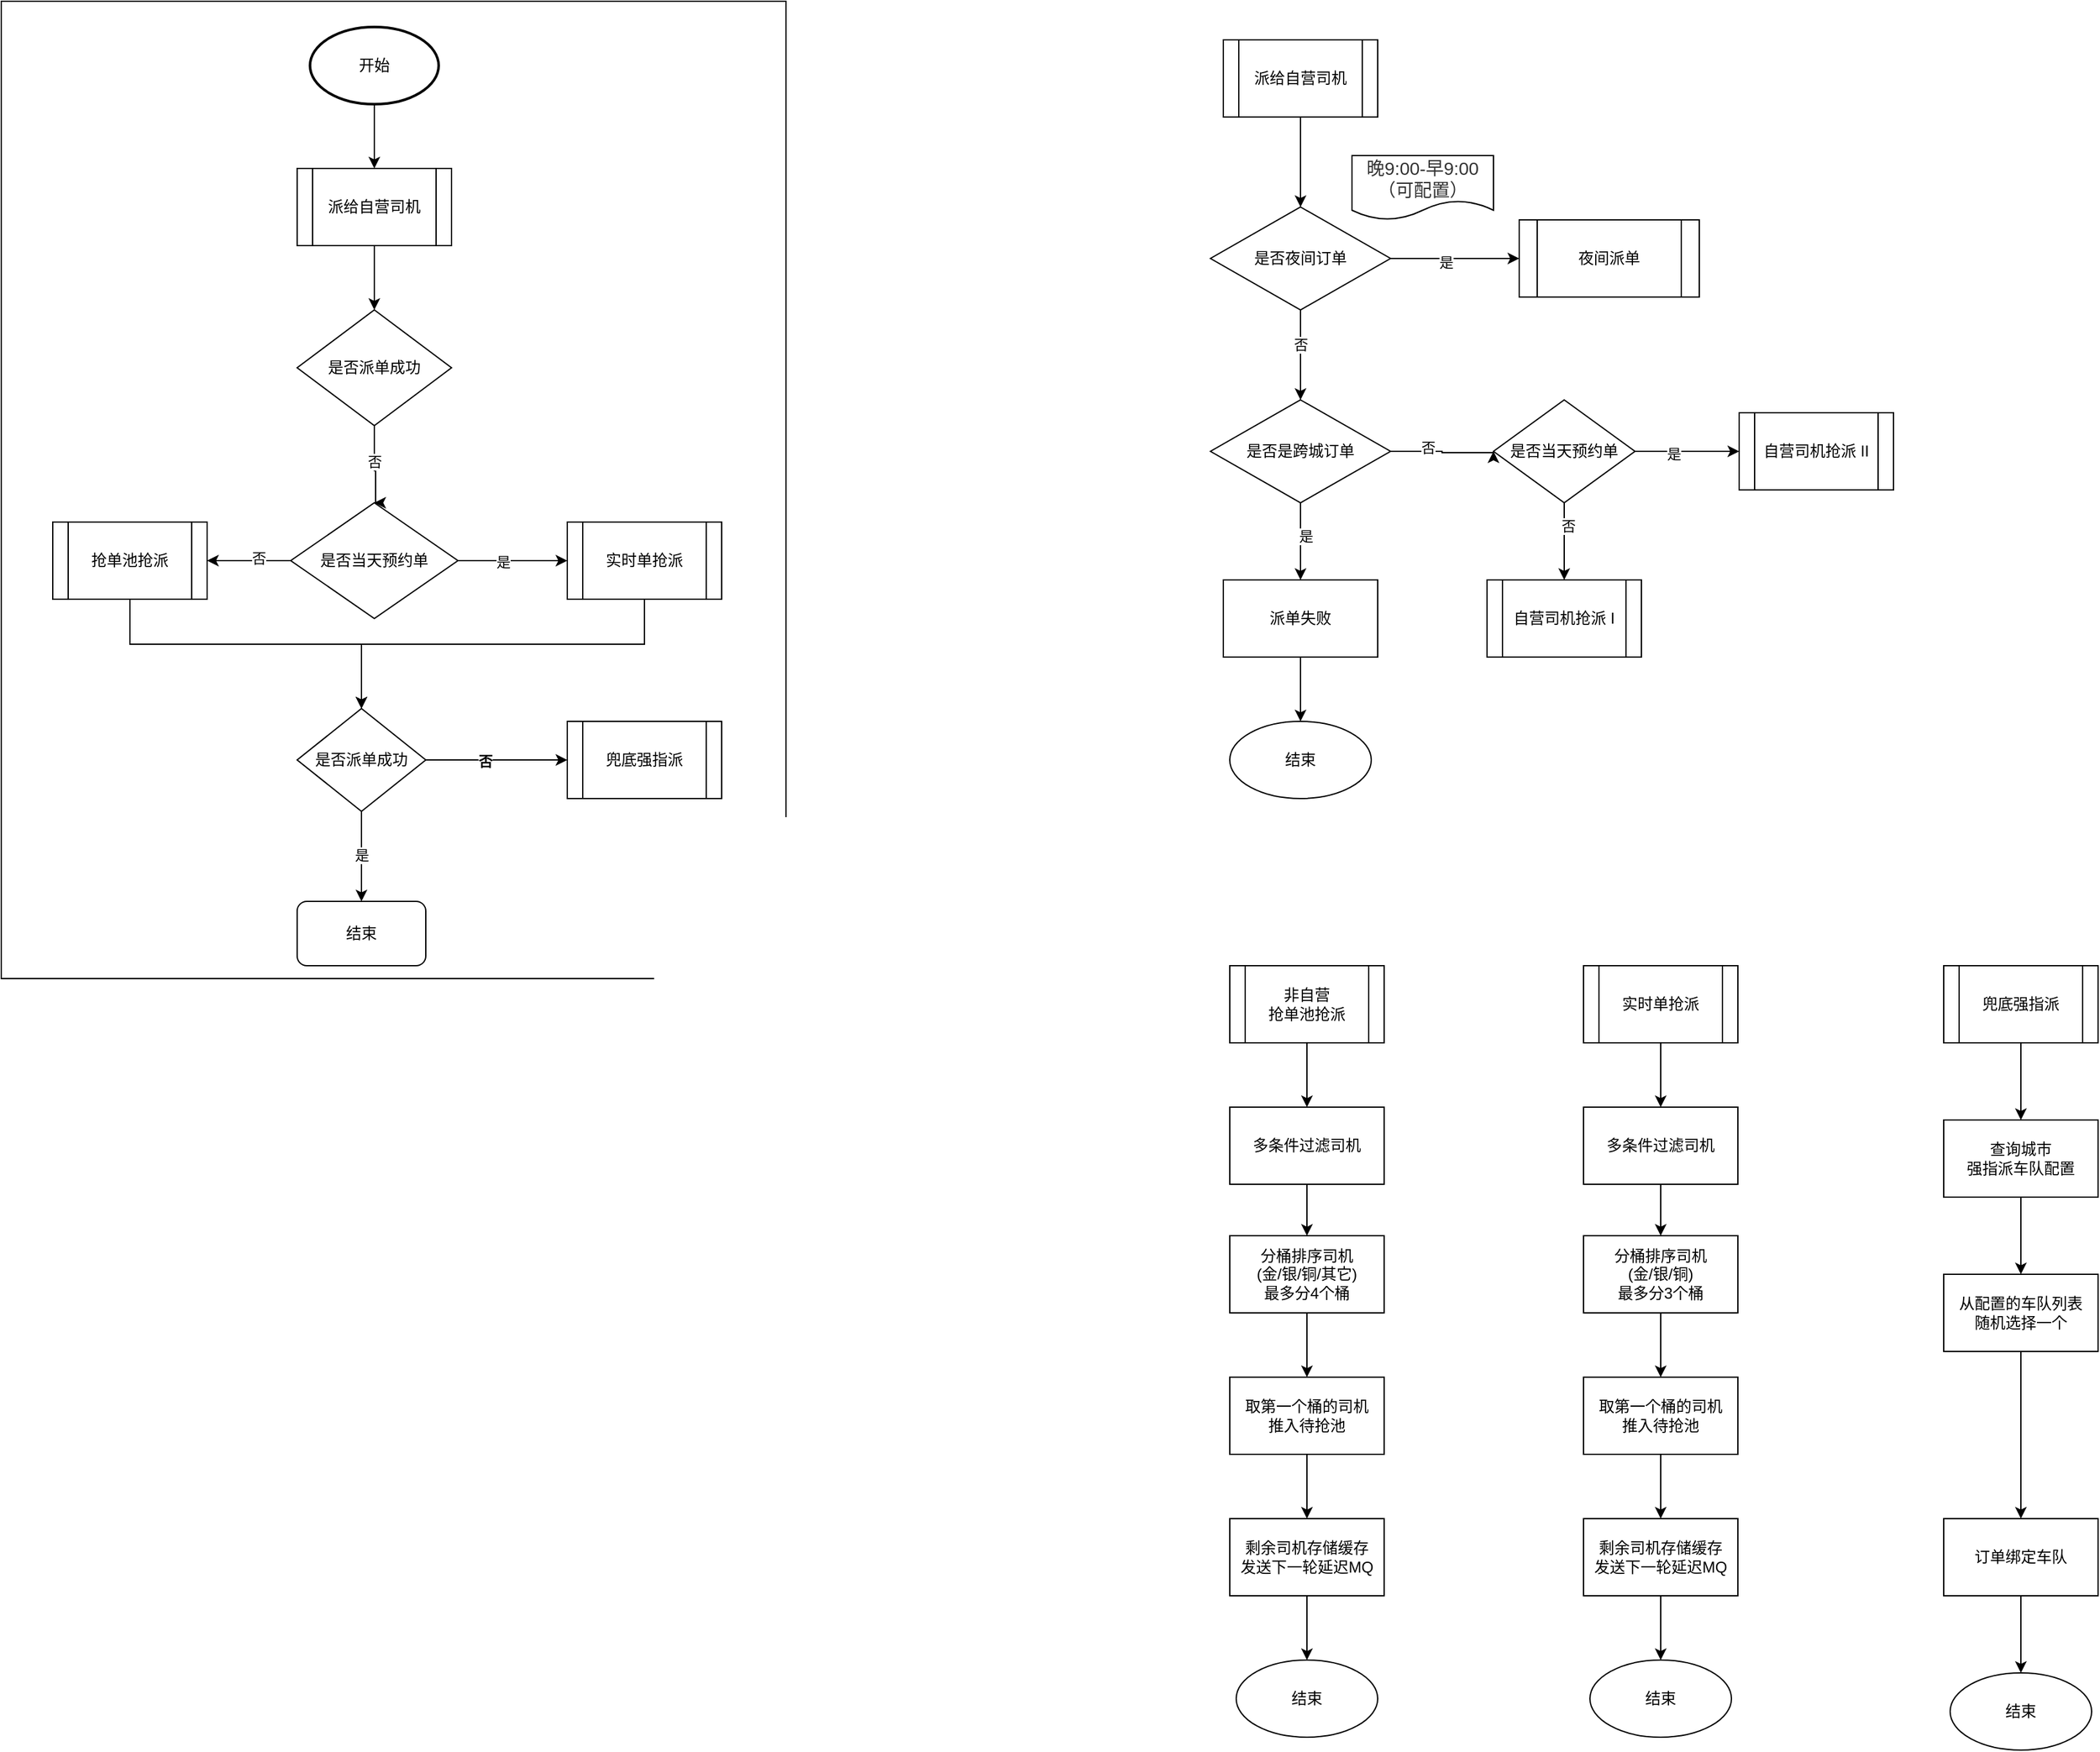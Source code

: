 <mxfile version="24.5.4" type="github">
  <diagram name="第 1 页" id="b3sivmyG9d-5zrtZYTdN">
    <mxGraphModel dx="3028" dy="796" grid="1" gridSize="10" guides="1" tooltips="1" connect="1" arrows="1" fold="1" page="1" pageScale="1" pageWidth="1200" pageHeight="1600" math="0" shadow="0">
      <root>
        <mxCell id="0" />
        <mxCell id="1" parent="0" />
        <mxCell id="RsnU13scQ3cfRyJQo0AK-39" value="" style="rounded=0;whiteSpace=wrap;html=1;" parent="1" vertex="1">
          <mxGeometry x="-150" y="50" width="610" height="760" as="geometry" />
        </mxCell>
        <mxCell id="RsnU13scQ3cfRyJQo0AK-3" value="" style="edgeStyle=orthogonalEdgeStyle;rounded=0;orthogonalLoop=1;jettySize=auto;html=1;entryX=0.5;entryY=0;entryDx=0;entryDy=0;" parent="1" source="RsnU13scQ3cfRyJQo0AK-1" target="RsnU13scQ3cfRyJQo0AK-6" edge="1">
          <mxGeometry relative="1" as="geometry">
            <mxPoint x="140" y="210" as="targetPoint" />
          </mxGeometry>
        </mxCell>
        <mxCell id="RsnU13scQ3cfRyJQo0AK-1" value="开始" style="strokeWidth=2;html=1;shape=mxgraph.flowchart.start_1;whiteSpace=wrap;" parent="1" vertex="1">
          <mxGeometry x="90" y="70" width="100" height="60" as="geometry" />
        </mxCell>
        <mxCell id="RsnU13scQ3cfRyJQo0AK-8" value="" style="edgeStyle=orthogonalEdgeStyle;rounded=0;orthogonalLoop=1;jettySize=auto;html=1;" parent="1" source="RsnU13scQ3cfRyJQo0AK-6" target="RsnU13scQ3cfRyJQo0AK-7" edge="1">
          <mxGeometry relative="1" as="geometry" />
        </mxCell>
        <mxCell id="RsnU13scQ3cfRyJQo0AK-6" value="派给自营司机" style="shape=process;whiteSpace=wrap;html=1;backgroundOutline=1;" parent="1" vertex="1">
          <mxGeometry x="80" y="180" width="120" height="60" as="geometry" />
        </mxCell>
        <mxCell id="RsnU13scQ3cfRyJQo0AK-10" value="" style="edgeStyle=orthogonalEdgeStyle;rounded=0;orthogonalLoop=1;jettySize=auto;html=1;entryX=0.5;entryY=0;entryDx=0;entryDy=0;" parent="1" source="RsnU13scQ3cfRyJQo0AK-7" target="RsnU13scQ3cfRyJQo0AK-13" edge="1">
          <mxGeometry relative="1" as="geometry">
            <mxPoint x="140" y="450" as="targetPoint" />
            <Array as="points">
              <mxPoint x="140" y="415" />
              <mxPoint x="141" y="415" />
            </Array>
          </mxGeometry>
        </mxCell>
        <mxCell id="RsnU13scQ3cfRyJQo0AK-11" value="否" style="edgeLabel;html=1;align=center;verticalAlign=middle;resizable=0;points=[];" parent="RsnU13scQ3cfRyJQo0AK-10" vertex="1" connectable="0">
          <mxGeometry x="-0.453" relative="1" as="geometry">
            <mxPoint y="11" as="offset" />
          </mxGeometry>
        </mxCell>
        <mxCell id="RsnU13scQ3cfRyJQo0AK-7" value="是否派单成功" style="rhombus;whiteSpace=wrap;html=1;" parent="1" vertex="1">
          <mxGeometry x="80" y="290" width="120" height="90" as="geometry" />
        </mxCell>
        <mxCell id="RsnU13scQ3cfRyJQo0AK-18" value="" style="edgeStyle=orthogonalEdgeStyle;rounded=0;orthogonalLoop=1;jettySize=auto;html=1;" parent="1" source="RsnU13scQ3cfRyJQo0AK-13" target="RsnU13scQ3cfRyJQo0AK-20" edge="1">
          <mxGeometry relative="1" as="geometry">
            <mxPoint x="290" y="485" as="targetPoint" />
          </mxGeometry>
        </mxCell>
        <mxCell id="RsnU13scQ3cfRyJQo0AK-19" value="是" style="edgeLabel;html=1;align=center;verticalAlign=middle;resizable=0;points=[];" parent="RsnU13scQ3cfRyJQo0AK-18" vertex="1" connectable="0">
          <mxGeometry x="-0.176" y="-1" relative="1" as="geometry">
            <mxPoint as="offset" />
          </mxGeometry>
        </mxCell>
        <mxCell id="RsnU13scQ3cfRyJQo0AK-34" style="edgeStyle=orthogonalEdgeStyle;rounded=0;orthogonalLoop=1;jettySize=auto;html=1;exitX=0;exitY=0.5;exitDx=0;exitDy=0;entryX=1;entryY=0.5;entryDx=0;entryDy=0;" parent="1" source="RsnU13scQ3cfRyJQo0AK-13" target="RsnU13scQ3cfRyJQo0AK-22" edge="1">
          <mxGeometry relative="1" as="geometry" />
        </mxCell>
        <mxCell id="RsnU13scQ3cfRyJQo0AK-35" value="否" style="edgeLabel;html=1;align=center;verticalAlign=middle;resizable=0;points=[];" parent="RsnU13scQ3cfRyJQo0AK-34" vertex="1" connectable="0">
          <mxGeometry x="-0.209" y="-2" relative="1" as="geometry">
            <mxPoint as="offset" />
          </mxGeometry>
        </mxCell>
        <mxCell id="RsnU13scQ3cfRyJQo0AK-13" value="是否当天预约单" style="rhombus;whiteSpace=wrap;html=1;" parent="1" vertex="1">
          <mxGeometry x="75" y="440" width="130" height="90" as="geometry" />
        </mxCell>
        <mxCell id="RsnU13scQ3cfRyJQo0AK-36" style="edgeStyle=orthogonalEdgeStyle;rounded=0;orthogonalLoop=1;jettySize=auto;html=1;" parent="1" source="RsnU13scQ3cfRyJQo0AK-20" target="RsnU13scQ3cfRyJQo0AK-23" edge="1">
          <mxGeometry relative="1" as="geometry">
            <Array as="points">
              <mxPoint x="350" y="550" />
              <mxPoint x="130" y="550" />
            </Array>
          </mxGeometry>
        </mxCell>
        <mxCell id="RsnU13scQ3cfRyJQo0AK-20" value="实时单抢派" style="shape=process;whiteSpace=wrap;html=1;backgroundOutline=1;" parent="1" vertex="1">
          <mxGeometry x="290" y="455" width="120" height="60" as="geometry" />
        </mxCell>
        <mxCell id="RsnU13scQ3cfRyJQo0AK-37" style="edgeStyle=orthogonalEdgeStyle;rounded=0;orthogonalLoop=1;jettySize=auto;html=1;entryX=0.5;entryY=0;entryDx=0;entryDy=0;" parent="1" source="RsnU13scQ3cfRyJQo0AK-22" target="RsnU13scQ3cfRyJQo0AK-23" edge="1">
          <mxGeometry relative="1" as="geometry">
            <Array as="points">
              <mxPoint x="-50" y="550" />
              <mxPoint x="130" y="550" />
            </Array>
          </mxGeometry>
        </mxCell>
        <mxCell id="RsnU13scQ3cfRyJQo0AK-22" value="抢单池抢派" style="shape=process;whiteSpace=wrap;html=1;backgroundOutline=1;" parent="1" vertex="1">
          <mxGeometry x="-110" y="455" width="120" height="60" as="geometry" />
        </mxCell>
        <mxCell id="RsnU13scQ3cfRyJQo0AK-29" style="edgeStyle=orthogonalEdgeStyle;rounded=0;orthogonalLoop=1;jettySize=auto;html=1;entryX=0.5;entryY=0;entryDx=0;entryDy=0;" parent="1" source="RsnU13scQ3cfRyJQo0AK-23" target="RsnU13scQ3cfRyJQo0AK-28" edge="1">
          <mxGeometry relative="1" as="geometry" />
        </mxCell>
        <mxCell id="RsnU13scQ3cfRyJQo0AK-30" value="是" style="edgeLabel;html=1;align=center;verticalAlign=middle;resizable=0;points=[];" parent="RsnU13scQ3cfRyJQo0AK-29" vertex="1" connectable="0">
          <mxGeometry x="-0.32" y="-3" relative="1" as="geometry">
            <mxPoint x="3" y="10" as="offset" />
          </mxGeometry>
        </mxCell>
        <mxCell id="RsnU13scQ3cfRyJQo0AK-32" style="edgeStyle=orthogonalEdgeStyle;rounded=0;orthogonalLoop=1;jettySize=auto;html=1;entryX=0;entryY=0.5;entryDx=0;entryDy=0;" parent="1" source="RsnU13scQ3cfRyJQo0AK-23" target="RsnU13scQ3cfRyJQo0AK-31" edge="1">
          <mxGeometry relative="1" as="geometry" />
        </mxCell>
        <mxCell id="RsnU13scQ3cfRyJQo0AK-38" value="否" style="edgeLabel;html=1;align=center;verticalAlign=middle;resizable=0;points=[];fontStyle=1" parent="RsnU13scQ3cfRyJQo0AK-32" vertex="1" connectable="0">
          <mxGeometry x="-0.164" y="-1" relative="1" as="geometry">
            <mxPoint as="offset" />
          </mxGeometry>
        </mxCell>
        <mxCell id="RsnU13scQ3cfRyJQo0AK-23" value="是否派单成功" style="rhombus;whiteSpace=wrap;html=1;" parent="1" vertex="1">
          <mxGeometry x="80" y="600" width="100" height="80" as="geometry" />
        </mxCell>
        <mxCell id="RsnU13scQ3cfRyJQo0AK-28" value="结束" style="rounded=1;whiteSpace=wrap;html=1;" parent="1" vertex="1">
          <mxGeometry x="80" y="750" width="100" height="50" as="geometry" />
        </mxCell>
        <mxCell id="RsnU13scQ3cfRyJQo0AK-31" value="兜底强指派" style="shape=process;whiteSpace=wrap;html=1;backgroundOutline=1;" parent="1" vertex="1">
          <mxGeometry x="290" y="610" width="120" height="60" as="geometry" />
        </mxCell>
        <mxCell id="RsnU13scQ3cfRyJQo0AK-42" value="" style="edgeStyle=orthogonalEdgeStyle;rounded=0;orthogonalLoop=1;jettySize=auto;html=1;" parent="1" source="RsnU13scQ3cfRyJQo0AK-40" target="RsnU13scQ3cfRyJQo0AK-41" edge="1">
          <mxGeometry relative="1" as="geometry" />
        </mxCell>
        <mxCell id="RsnU13scQ3cfRyJQo0AK-40" value="派给自营司机" style="shape=process;whiteSpace=wrap;html=1;backgroundOutline=1;" parent="1" vertex="1">
          <mxGeometry x="800" y="80" width="120" height="60" as="geometry" />
        </mxCell>
        <mxCell id="RsnU13scQ3cfRyJQo0AK-48" value="" style="edgeStyle=orthogonalEdgeStyle;rounded=0;orthogonalLoop=1;jettySize=auto;html=1;" parent="1" source="RsnU13scQ3cfRyJQo0AK-41" target="RsnU13scQ3cfRyJQo0AK-47" edge="1">
          <mxGeometry relative="1" as="geometry" />
        </mxCell>
        <mxCell id="RsnU13scQ3cfRyJQo0AK-49" value="否" style="edgeLabel;html=1;align=center;verticalAlign=middle;resizable=0;points=[];" parent="RsnU13scQ3cfRyJQo0AK-48" vertex="1" connectable="0">
          <mxGeometry x="-0.425" y="1" relative="1" as="geometry">
            <mxPoint x="-1" y="7" as="offset" />
          </mxGeometry>
        </mxCell>
        <mxCell id="RsnU13scQ3cfRyJQo0AK-68" style="edgeStyle=orthogonalEdgeStyle;rounded=0;orthogonalLoop=1;jettySize=auto;html=1;entryX=0;entryY=0.5;entryDx=0;entryDy=0;" parent="1" source="RsnU13scQ3cfRyJQo0AK-41" target="RsnU13scQ3cfRyJQo0AK-67" edge="1">
          <mxGeometry relative="1" as="geometry" />
        </mxCell>
        <mxCell id="RsnU13scQ3cfRyJQo0AK-69" value="是" style="edgeLabel;html=1;align=center;verticalAlign=middle;resizable=0;points=[];" parent="RsnU13scQ3cfRyJQo0AK-68" vertex="1" connectable="0">
          <mxGeometry x="-0.154" y="-3" relative="1" as="geometry">
            <mxPoint as="offset" />
          </mxGeometry>
        </mxCell>
        <mxCell id="RsnU13scQ3cfRyJQo0AK-41" value="是否夜间订单" style="rhombus;whiteSpace=wrap;html=1;" parent="1" vertex="1">
          <mxGeometry x="790" y="210" width="140" height="80" as="geometry" />
        </mxCell>
        <mxCell id="RsnU13scQ3cfRyJQo0AK-44" value="&lt;span style=&quot;color: rgb(51, 51, 51); font-family: Arial, sans-serif; font-size: 14px; text-align: left; background-color: rgb(255, 255, 255);&quot;&gt;晚9:00-早9:00（可配置）&lt;/span&gt;" style="shape=document;whiteSpace=wrap;html=1;boundedLbl=1;" parent="1" vertex="1">
          <mxGeometry x="900" y="170" width="110" height="50" as="geometry" />
        </mxCell>
        <mxCell id="RsnU13scQ3cfRyJQo0AK-51" value="" style="edgeStyle=orthogonalEdgeStyle;rounded=0;orthogonalLoop=1;jettySize=auto;html=1;entryX=0;entryY=0.5;entryDx=0;entryDy=0;" parent="1" source="RsnU13scQ3cfRyJQo0AK-47" target="RsnU13scQ3cfRyJQo0AK-59" edge="1">
          <mxGeometry relative="1" as="geometry">
            <mxPoint x="1010" y="400" as="targetPoint" />
            <Array as="points">
              <mxPoint x="970" y="400" />
              <mxPoint x="970" y="401" />
            </Array>
          </mxGeometry>
        </mxCell>
        <mxCell id="RsnU13scQ3cfRyJQo0AK-52" value="否" style="edgeLabel;html=1;align=center;verticalAlign=middle;resizable=0;points=[];" parent="RsnU13scQ3cfRyJQo0AK-51" vertex="1" connectable="0">
          <mxGeometry x="-0.289" y="3" relative="1" as="geometry">
            <mxPoint as="offset" />
          </mxGeometry>
        </mxCell>
        <mxCell id="RsnU13scQ3cfRyJQo0AK-54" value="" style="edgeStyle=orthogonalEdgeStyle;rounded=0;orthogonalLoop=1;jettySize=auto;html=1;exitX=0.5;exitY=1;exitDx=0;exitDy=0;entryX=0.5;entryY=0;entryDx=0;entryDy=0;" parent="1" source="RsnU13scQ3cfRyJQo0AK-47" target="RsnU13scQ3cfRyJQo0AK-57" edge="1">
          <mxGeometry relative="1" as="geometry">
            <mxPoint x="860" y="530" as="targetPoint" />
          </mxGeometry>
        </mxCell>
        <mxCell id="RsnU13scQ3cfRyJQo0AK-55" value="是" style="edgeLabel;html=1;align=center;verticalAlign=middle;resizable=0;points=[];" parent="RsnU13scQ3cfRyJQo0AK-54" vertex="1" connectable="0">
          <mxGeometry x="-0.144" y="4" relative="1" as="geometry">
            <mxPoint as="offset" />
          </mxGeometry>
        </mxCell>
        <mxCell id="RsnU13scQ3cfRyJQo0AK-47" value="是否是跨城订单" style="rhombus;whiteSpace=wrap;html=1;" parent="1" vertex="1">
          <mxGeometry x="790" y="360" width="140" height="80" as="geometry" />
        </mxCell>
        <mxCell id="RsnU13scQ3cfRyJQo0AK-53" value="结束" style="ellipse;whiteSpace=wrap;html=1;" parent="1" vertex="1">
          <mxGeometry x="805" y="610" width="110" height="60" as="geometry" />
        </mxCell>
        <mxCell id="RsnU13scQ3cfRyJQo0AK-58" style="edgeStyle=orthogonalEdgeStyle;rounded=0;orthogonalLoop=1;jettySize=auto;html=1;entryX=0.5;entryY=0;entryDx=0;entryDy=0;" parent="1" source="RsnU13scQ3cfRyJQo0AK-57" target="RsnU13scQ3cfRyJQo0AK-53" edge="1">
          <mxGeometry relative="1" as="geometry" />
        </mxCell>
        <mxCell id="RsnU13scQ3cfRyJQo0AK-57" value="派单失败" style="rounded=0;whiteSpace=wrap;html=1;" parent="1" vertex="1">
          <mxGeometry x="800" y="500" width="120" height="60" as="geometry" />
        </mxCell>
        <mxCell id="RsnU13scQ3cfRyJQo0AK-61" value="" style="edgeStyle=orthogonalEdgeStyle;rounded=0;orthogonalLoop=1;jettySize=auto;html=1;entryX=0.5;entryY=0;entryDx=0;entryDy=0;" parent="1" source="RsnU13scQ3cfRyJQo0AK-59" target="RsnU13scQ3cfRyJQo0AK-62" edge="1">
          <mxGeometry relative="1" as="geometry">
            <mxPoint x="1065" y="500" as="targetPoint" />
          </mxGeometry>
        </mxCell>
        <mxCell id="RsnU13scQ3cfRyJQo0AK-63" value="否" style="edgeLabel;html=1;align=center;verticalAlign=middle;resizable=0;points=[];" parent="RsnU13scQ3cfRyJQo0AK-61" vertex="1" connectable="0">
          <mxGeometry x="-0.405" y="3" relative="1" as="geometry">
            <mxPoint as="offset" />
          </mxGeometry>
        </mxCell>
        <mxCell id="RsnU13scQ3cfRyJQo0AK-64" style="edgeStyle=orthogonalEdgeStyle;rounded=0;orthogonalLoop=1;jettySize=auto;html=1;exitX=1;exitY=0.5;exitDx=0;exitDy=0;entryX=0;entryY=0.5;entryDx=0;entryDy=0;" parent="1" source="RsnU13scQ3cfRyJQo0AK-59" target="RsnU13scQ3cfRyJQo0AK-65" edge="1">
          <mxGeometry relative="1" as="geometry">
            <mxPoint x="1190" y="400" as="targetPoint" />
          </mxGeometry>
        </mxCell>
        <mxCell id="RsnU13scQ3cfRyJQo0AK-66" value="是" style="edgeLabel;html=1;align=center;verticalAlign=middle;resizable=0;points=[];" parent="RsnU13scQ3cfRyJQo0AK-64" vertex="1" connectable="0">
          <mxGeometry x="-0.275" y="-2" relative="1" as="geometry">
            <mxPoint as="offset" />
          </mxGeometry>
        </mxCell>
        <mxCell id="RsnU13scQ3cfRyJQo0AK-59" value="是否当天预约单" style="rhombus;whiteSpace=wrap;html=1;" parent="1" vertex="1">
          <mxGeometry x="1010" y="360" width="110" height="80" as="geometry" />
        </mxCell>
        <mxCell id="RsnU13scQ3cfRyJQo0AK-62" value="自营司机抢派 I" style="shape=process;whiteSpace=wrap;html=1;backgroundOutline=1;" parent="1" vertex="1">
          <mxGeometry x="1005" y="500" width="120" height="60" as="geometry" />
        </mxCell>
        <mxCell id="RsnU13scQ3cfRyJQo0AK-65" value="自营司机抢派 II" style="shape=process;whiteSpace=wrap;html=1;backgroundOutline=1;" parent="1" vertex="1">
          <mxGeometry x="1201" y="370" width="120" height="60" as="geometry" />
        </mxCell>
        <mxCell id="RsnU13scQ3cfRyJQo0AK-67" value="夜间派单" style="shape=process;whiteSpace=wrap;html=1;backgroundOutline=1;" parent="1" vertex="1">
          <mxGeometry x="1030" y="220" width="140" height="60" as="geometry" />
        </mxCell>
        <mxCell id="xlOSDeAx9s_wz7Okl9qu-3" value="" style="edgeStyle=orthogonalEdgeStyle;rounded=0;orthogonalLoop=1;jettySize=auto;html=1;entryX=0.5;entryY=0;entryDx=0;entryDy=0;" edge="1" parent="1" source="xlOSDeAx9s_wz7Okl9qu-1" target="xlOSDeAx9s_wz7Okl9qu-5">
          <mxGeometry relative="1" as="geometry">
            <mxPoint x="865" y="920" as="targetPoint" />
          </mxGeometry>
        </mxCell>
        <mxCell id="xlOSDeAx9s_wz7Okl9qu-1" value="非自营&lt;div&gt;抢单池抢派&lt;/div&gt;" style="shape=process;whiteSpace=wrap;html=1;backgroundOutline=1;" vertex="1" parent="1">
          <mxGeometry x="805" y="800" width="120" height="60" as="geometry" />
        </mxCell>
        <mxCell id="xlOSDeAx9s_wz7Okl9qu-8" value="" style="edgeStyle=orthogonalEdgeStyle;rounded=0;orthogonalLoop=1;jettySize=auto;html=1;" edge="1" parent="1" source="xlOSDeAx9s_wz7Okl9qu-5" target="xlOSDeAx9s_wz7Okl9qu-7">
          <mxGeometry relative="1" as="geometry" />
        </mxCell>
        <mxCell id="xlOSDeAx9s_wz7Okl9qu-5" value="多条件过滤司机" style="whiteSpace=wrap;html=1;" vertex="1" parent="1">
          <mxGeometry x="805" y="910" width="120" height="60" as="geometry" />
        </mxCell>
        <mxCell id="xlOSDeAx9s_wz7Okl9qu-10" value="" style="edgeStyle=orthogonalEdgeStyle;rounded=0;orthogonalLoop=1;jettySize=auto;html=1;" edge="1" parent="1" source="xlOSDeAx9s_wz7Okl9qu-7" target="xlOSDeAx9s_wz7Okl9qu-9">
          <mxGeometry relative="1" as="geometry" />
        </mxCell>
        <mxCell id="xlOSDeAx9s_wz7Okl9qu-7" value="分桶排序司机&lt;div&gt;(金/银/铜/其它)&lt;div&gt;最多分4个桶&lt;/div&gt;&lt;/div&gt;" style="whiteSpace=wrap;html=1;" vertex="1" parent="1">
          <mxGeometry x="805" y="1010" width="120" height="60" as="geometry" />
        </mxCell>
        <mxCell id="xlOSDeAx9s_wz7Okl9qu-12" value="" style="edgeStyle=orthogonalEdgeStyle;rounded=0;orthogonalLoop=1;jettySize=auto;html=1;" edge="1" parent="1" source="xlOSDeAx9s_wz7Okl9qu-9" target="xlOSDeAx9s_wz7Okl9qu-11">
          <mxGeometry relative="1" as="geometry" />
        </mxCell>
        <mxCell id="xlOSDeAx9s_wz7Okl9qu-9" value="取第一个桶的司机&lt;div&gt;推入待抢池&lt;/div&gt;" style="whiteSpace=wrap;html=1;" vertex="1" parent="1">
          <mxGeometry x="805" y="1120" width="120" height="60" as="geometry" />
        </mxCell>
        <mxCell id="xlOSDeAx9s_wz7Okl9qu-14" style="edgeStyle=orthogonalEdgeStyle;rounded=0;orthogonalLoop=1;jettySize=auto;html=1;entryX=0.5;entryY=0;entryDx=0;entryDy=0;" edge="1" parent="1" source="xlOSDeAx9s_wz7Okl9qu-11" target="xlOSDeAx9s_wz7Okl9qu-13">
          <mxGeometry relative="1" as="geometry" />
        </mxCell>
        <mxCell id="xlOSDeAx9s_wz7Okl9qu-11" value="剩余司机存储缓存&lt;div&gt;发送下一轮延迟MQ&lt;/div&gt;" style="whiteSpace=wrap;html=1;" vertex="1" parent="1">
          <mxGeometry x="805" y="1230" width="120" height="60" as="geometry" />
        </mxCell>
        <mxCell id="xlOSDeAx9s_wz7Okl9qu-13" value="结束" style="ellipse;whiteSpace=wrap;html=1;" vertex="1" parent="1">
          <mxGeometry x="810" y="1340" width="110" height="60" as="geometry" />
        </mxCell>
        <mxCell id="xlOSDeAx9s_wz7Okl9qu-16" value="" style="edgeStyle=orthogonalEdgeStyle;rounded=0;orthogonalLoop=1;jettySize=auto;html=1;entryX=0.5;entryY=0;entryDx=0;entryDy=0;" edge="1" parent="1" source="xlOSDeAx9s_wz7Okl9qu-17" target="xlOSDeAx9s_wz7Okl9qu-19">
          <mxGeometry relative="1" as="geometry">
            <mxPoint x="1140" y="920" as="targetPoint" />
          </mxGeometry>
        </mxCell>
        <mxCell id="xlOSDeAx9s_wz7Okl9qu-17" value="实时单抢派" style="shape=process;whiteSpace=wrap;html=1;backgroundOutline=1;" vertex="1" parent="1">
          <mxGeometry x="1080" y="800" width="120" height="60" as="geometry" />
        </mxCell>
        <mxCell id="xlOSDeAx9s_wz7Okl9qu-18" value="" style="edgeStyle=orthogonalEdgeStyle;rounded=0;orthogonalLoop=1;jettySize=auto;html=1;" edge="1" parent="1" source="xlOSDeAx9s_wz7Okl9qu-19" target="xlOSDeAx9s_wz7Okl9qu-21">
          <mxGeometry relative="1" as="geometry" />
        </mxCell>
        <mxCell id="xlOSDeAx9s_wz7Okl9qu-19" value="多条件过滤司机" style="whiteSpace=wrap;html=1;" vertex="1" parent="1">
          <mxGeometry x="1080" y="910" width="120" height="60" as="geometry" />
        </mxCell>
        <mxCell id="xlOSDeAx9s_wz7Okl9qu-20" value="" style="edgeStyle=orthogonalEdgeStyle;rounded=0;orthogonalLoop=1;jettySize=auto;html=1;" edge="1" parent="1" source="xlOSDeAx9s_wz7Okl9qu-21" target="xlOSDeAx9s_wz7Okl9qu-23">
          <mxGeometry relative="1" as="geometry" />
        </mxCell>
        <mxCell id="xlOSDeAx9s_wz7Okl9qu-21" value="分桶排序司机&lt;div&gt;(金/银/铜)&lt;div&gt;最多分3个桶&lt;/div&gt;&lt;/div&gt;" style="whiteSpace=wrap;html=1;" vertex="1" parent="1">
          <mxGeometry x="1080" y="1010" width="120" height="60" as="geometry" />
        </mxCell>
        <mxCell id="xlOSDeAx9s_wz7Okl9qu-22" value="" style="edgeStyle=orthogonalEdgeStyle;rounded=0;orthogonalLoop=1;jettySize=auto;html=1;" edge="1" parent="1" source="xlOSDeAx9s_wz7Okl9qu-23" target="xlOSDeAx9s_wz7Okl9qu-25">
          <mxGeometry relative="1" as="geometry" />
        </mxCell>
        <mxCell id="xlOSDeAx9s_wz7Okl9qu-23" value="取第一个桶的司机&lt;div&gt;推入待抢池&lt;/div&gt;" style="whiteSpace=wrap;html=1;" vertex="1" parent="1">
          <mxGeometry x="1080" y="1120" width="120" height="60" as="geometry" />
        </mxCell>
        <mxCell id="xlOSDeAx9s_wz7Okl9qu-24" style="edgeStyle=orthogonalEdgeStyle;rounded=0;orthogonalLoop=1;jettySize=auto;html=1;entryX=0.5;entryY=0;entryDx=0;entryDy=0;" edge="1" parent="1" source="xlOSDeAx9s_wz7Okl9qu-25" target="xlOSDeAx9s_wz7Okl9qu-26">
          <mxGeometry relative="1" as="geometry" />
        </mxCell>
        <mxCell id="xlOSDeAx9s_wz7Okl9qu-25" value="剩余司机存储缓存&lt;div&gt;发送下一轮延迟MQ&lt;/div&gt;" style="whiteSpace=wrap;html=1;" vertex="1" parent="1">
          <mxGeometry x="1080" y="1230" width="120" height="60" as="geometry" />
        </mxCell>
        <mxCell id="xlOSDeAx9s_wz7Okl9qu-26" value="结束" style="ellipse;whiteSpace=wrap;html=1;" vertex="1" parent="1">
          <mxGeometry x="1085" y="1340" width="110" height="60" as="geometry" />
        </mxCell>
        <mxCell id="xlOSDeAx9s_wz7Okl9qu-29" value="" style="edgeStyle=orthogonalEdgeStyle;rounded=0;orthogonalLoop=1;jettySize=auto;html=1;" edge="1" parent="1" source="xlOSDeAx9s_wz7Okl9qu-27" target="xlOSDeAx9s_wz7Okl9qu-28">
          <mxGeometry relative="1" as="geometry" />
        </mxCell>
        <mxCell id="xlOSDeAx9s_wz7Okl9qu-27" value="兜底强指派" style="shape=process;whiteSpace=wrap;html=1;backgroundOutline=1;" vertex="1" parent="1">
          <mxGeometry x="1360" y="800" width="120" height="60" as="geometry" />
        </mxCell>
        <mxCell id="xlOSDeAx9s_wz7Okl9qu-31" value="" style="edgeStyle=orthogonalEdgeStyle;rounded=0;orthogonalLoop=1;jettySize=auto;html=1;" edge="1" parent="1" source="xlOSDeAx9s_wz7Okl9qu-28" target="xlOSDeAx9s_wz7Okl9qu-30">
          <mxGeometry relative="1" as="geometry" />
        </mxCell>
        <mxCell id="xlOSDeAx9s_wz7Okl9qu-28" value="查询城市&lt;div&gt;强指派车队配置&lt;/div&gt;" style="whiteSpace=wrap;html=1;" vertex="1" parent="1">
          <mxGeometry x="1360" y="920" width="120" height="60" as="geometry" />
        </mxCell>
        <mxCell id="xlOSDeAx9s_wz7Okl9qu-33" value="" style="edgeStyle=orthogonalEdgeStyle;rounded=0;orthogonalLoop=1;jettySize=auto;html=1;" edge="1" parent="1" source="xlOSDeAx9s_wz7Okl9qu-30" target="xlOSDeAx9s_wz7Okl9qu-32">
          <mxGeometry relative="1" as="geometry" />
        </mxCell>
        <mxCell id="xlOSDeAx9s_wz7Okl9qu-30" value="从配置的车队列表&lt;div&gt;随机选择一个&lt;/div&gt;" style="whiteSpace=wrap;html=1;" vertex="1" parent="1">
          <mxGeometry x="1360" y="1040" width="120" height="60" as="geometry" />
        </mxCell>
        <mxCell id="xlOSDeAx9s_wz7Okl9qu-35" style="edgeStyle=orthogonalEdgeStyle;rounded=0;orthogonalLoop=1;jettySize=auto;html=1;entryX=0.5;entryY=0;entryDx=0;entryDy=0;" edge="1" parent="1" source="xlOSDeAx9s_wz7Okl9qu-32" target="xlOSDeAx9s_wz7Okl9qu-34">
          <mxGeometry relative="1" as="geometry" />
        </mxCell>
        <mxCell id="xlOSDeAx9s_wz7Okl9qu-32" value="订单绑定车队" style="whiteSpace=wrap;html=1;" vertex="1" parent="1">
          <mxGeometry x="1360" y="1230" width="120" height="60" as="geometry" />
        </mxCell>
        <mxCell id="xlOSDeAx9s_wz7Okl9qu-34" value="结束" style="ellipse;whiteSpace=wrap;html=1;" vertex="1" parent="1">
          <mxGeometry x="1365" y="1350" width="110" height="60" as="geometry" />
        </mxCell>
      </root>
    </mxGraphModel>
  </diagram>
</mxfile>
